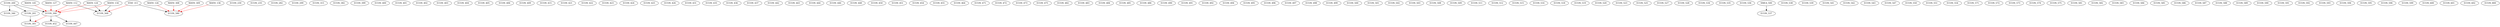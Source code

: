 digraph G {
    ECON_200;
    edge [color=black];
    ECON_200 -> ECON_201;
    ECON_230;
    ECON_235;
    ECON_282;
    ECON_299;
    edge [color=black];
    ECON_200 -> ECON_300;
    edge [color=red];
    MATH_112 -> ECON_300;
    MATH_124 -> ECON_300;
    MATH_127 -> ECON_300;
    MATH_134 -> ECON_300;
    MATH_145 -> ECON_300;
    edge [color=black];
    ECON_201 -> ECON_301;
    edge [color=red];
    ECON_300 -> ECON_301;
    ECON_315;
    edge [color=black];
    ECON_200 -> ECON_346;
    ECON_382;
    ECON_399;
    ECON_400;
    ECON_401;
    ECON_402;
    ECON_403;
    ECON_404;
    ECON_405;
    ECON_406;
    ECON_409;
    ECON_415;
    ECON_421;
    ECON_422;
    ECON_423;
    ECON_424;
    ECON_425;
    ECON_426;
    ECON_431;
    ECON_435;
    ECON_436;
    ECON_437;
    ECON_442;
    ECON_443;
    ECON_444;
    ECON_446;
    edge [color=black];
    ECON_300 -> ECON_447;
    ECON_448;
    ECON_450;
    ECON_451;
    edge [color=black];
    ECON_300 -> ECON_452;
    ECON_454;
    ECON_455;
    ECON_464;
    ECON_471;
    ECON_472;
    ECON_473;
    ECON_475;
    ECON_482;
    ECON_483;
    ECON_484;
    ECON_485;
    ECON_486;
    ECON_490;
    ECON_491;
    ECON_492;
    ECON_494;
    ECON_495;
    ECON_496;
    ECON_497;
    ECON_498;
    ECON_499;
    ECON_500;
    ECON_501;
    ECON_502;
    ECON_503;
    ECON_508;
    ECON_509;
    ECON_511;
    ECON_512;
    ECON_515;
    ECON_516;
    ECON_518;
    ECON_519;
    ECON_520;
    ECON_523;
    ECON_525;
    ECON_527;
    ECON_528;
    ECON_534;
    ECON_535;
    ECON_536;
    edge [color=black];
    SMEA_500 -> ECON_537;
    ECON_538;
    ECON_539;
    ECON_541;
    ECON_542;
    ECON_543;
    ECON_547;
    ECON_550;
    ECON_551;
    ECON_554;
    edge [color=black];
    MATH_112 -> ECON_568;
    MATH_124 -> ECON_568;
    MATH_134 -> ECON_568;
    edge [color=red];
    STAT_311 -> ECON_568;
    ECON_571;
    ECON_572;
    ECON_573;
    ECON_574;
    ECON_575;
    edge [color=black];
    STAT_311 -> ECON_580;
    edge [color=red];
    MATH_136 -> ECON_580;
    MATH_126 -> ECON_580;
    MATH_308 -> ECON_580;
    MATH_309 -> ECON_580;
    ECON_581;
    ECON_582;
    ECON_583;
    ECON_584;
    ECON_585;
    ECON_586;
    ECON_587;
    ECON_588;
    ECON_589;
    ECON_590;
    ECON_591;
    ECON_592;
    ECON_593;
    ECON_594;
    ECON_595;
    ECON_596;
    ECON_599;
    ECON_600;
    ECON_601;
    ECON_602;
    ECON_800;
}
